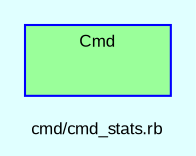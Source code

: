 digraph TopLevel {
    compound = true
    bgcolor = lightcyan1
    fontname = Arial
    fontsize = 8
    label = "cmd/cmd_stats.rb"
    node [
        fontname = Arial,
        fontsize = 8,
        color = black
    ]

    subgraph cluster_Cmd {
        fillcolor = palegreen1
        URL = "classes/Cmd.html"
        fontname = Arial
        color = blue
        label = "Cmd"
        style = filled
        Cmd [
            shape = plaintext,
            height = 0.01,
            width = 0.75,
            label = ""
        ]

    }

}

